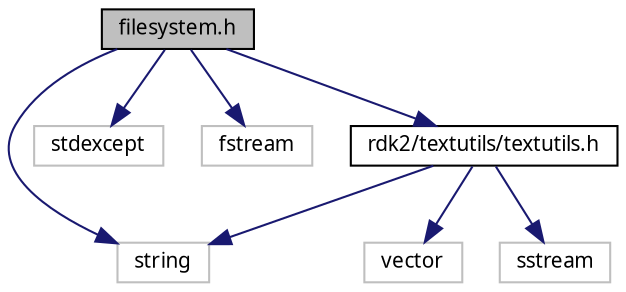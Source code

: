 digraph G
{
  edge [fontname="FreeSans.ttf",fontsize=10,labelfontname="FreeSans.ttf",labelfontsize=10];
  node [fontname="FreeSans.ttf",fontsize=10,shape=record];
  Node1 [label="filesystem.h",height=0.2,width=0.4,color="black", fillcolor="grey75", style="filled" fontcolor="black"];
  Node1 -> Node2 [color="midnightblue",fontsize=10,style="solid",fontname="FreeSans.ttf"];
  Node2 [label="string",height=0.2,width=0.4,color="grey75", fillcolor="white", style="filled"];
  Node1 -> Node3 [color="midnightblue",fontsize=10,style="solid",fontname="FreeSans.ttf"];
  Node3 [label="stdexcept",height=0.2,width=0.4,color="grey75", fillcolor="white", style="filled"];
  Node1 -> Node4 [color="midnightblue",fontsize=10,style="solid",fontname="FreeSans.ttf"];
  Node4 [label="fstream",height=0.2,width=0.4,color="grey75", fillcolor="white", style="filled"];
  Node1 -> Node5 [color="midnightblue",fontsize=10,style="solid",fontname="FreeSans.ttf"];
  Node5 [label="rdk2/textutils/textutils.h",height=0.2,width=0.4,color="black", fillcolor="white", style="filled",URL="$textutils_8h-source.html"];
  Node5 -> Node6 [color="midnightblue",fontsize=10,style="solid",fontname="FreeSans.ttf"];
  Node6 [label="vector",height=0.2,width=0.4,color="grey75", fillcolor="white", style="filled"];
  Node5 -> Node2 [color="midnightblue",fontsize=10,style="solid",fontname="FreeSans.ttf"];
  Node5 -> Node7 [color="midnightblue",fontsize=10,style="solid",fontname="FreeSans.ttf"];
  Node7 [label="sstream",height=0.2,width=0.4,color="grey75", fillcolor="white", style="filled"];
}
